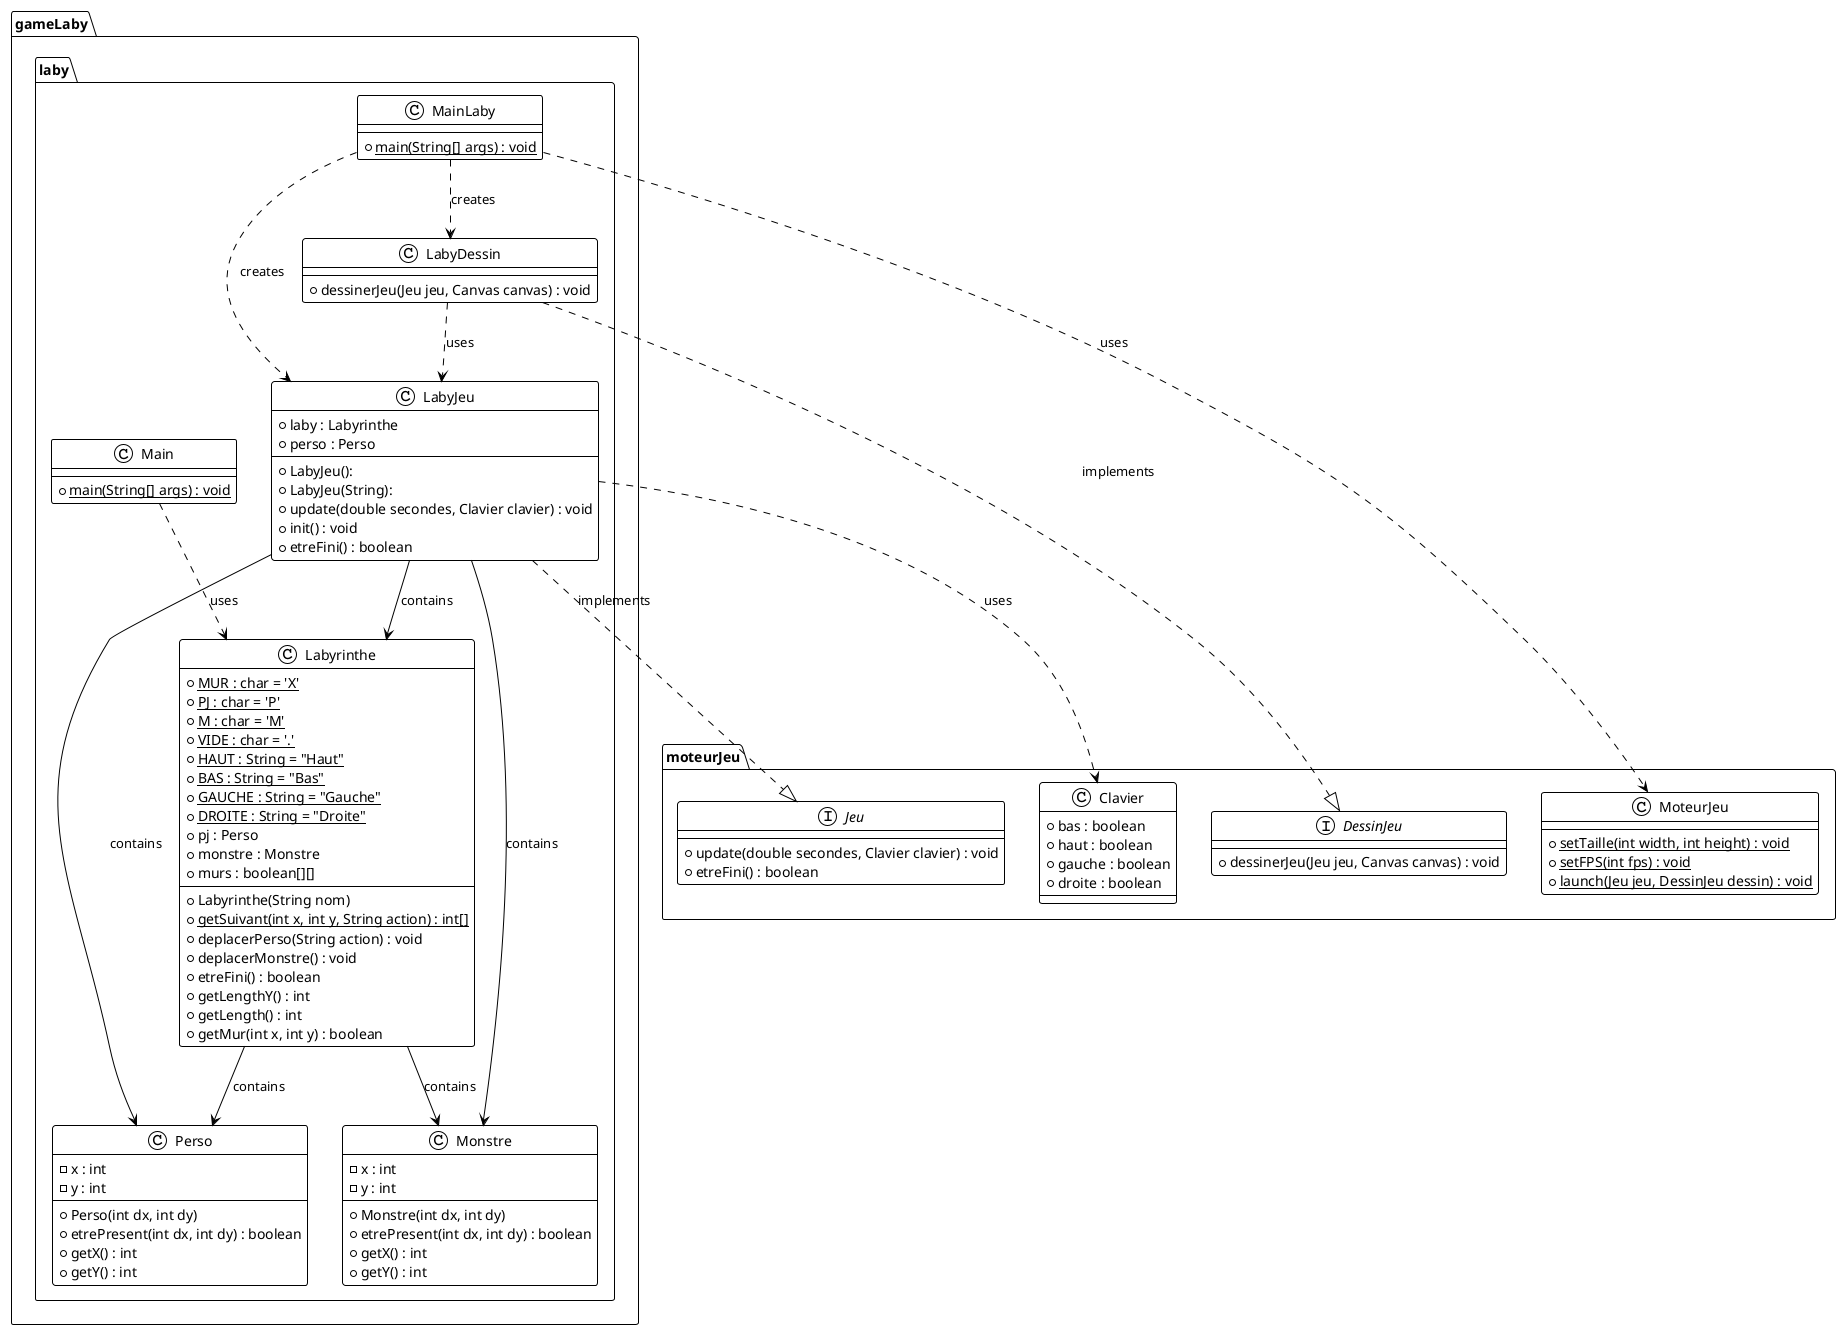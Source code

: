 @startuml
!theme plain

package "gameLaby.laby" {

    class Main {
        +{static} main(String[] args) : void
    }

    class MainLaby {
        +{static} main(String[] args) : void
    }

    class LabyJeu {
        +laby : Labyrinthe
        +perso : Perso
        +LabyJeu():
        +LabyJeu(String):
        +update(double secondes, Clavier clavier) : void
        +init() : void
        +etreFini() : boolean
    }

    class LabyDessin {
        +dessinerJeu(Jeu jeu, Canvas canvas) : void
    }

    class Labyrinthe {
        +{static} MUR : char = 'X'
        +{static} PJ : char = 'P'
        +{static} M : char = 'M'
        +{static} VIDE : char = '.'
        +{static} HAUT : String = "Haut"
        +{static} BAS : String = "Bas"
        +{static} GAUCHE : String = "Gauche"
        +{static} DROITE : String = "Droite"
        +pj : Perso
        +monstre : Monstre
        +murs : boolean[][]
        +Labyrinthe(String nom)
        +{static} getSuivant(int x, int y, String action) : int[]
        +deplacerPerso(String action) : void
        +deplacerMonstre() : void
        +etreFini() : boolean
        +getLengthY() : int
        +getLength() : int
        +getMur(int x, int y) : boolean
    }

    class Perso {
        -x : int
        -y : int
        +Perso(int dx, int dy)
        +etrePresent(int dx, int dy) : boolean
        +getX() : int
        +getY() : int
    }

    class Monstre {
            -x : int
            -y : int
            +Monstre(int dx, int dy)
            +etrePresent(int dx, int dy) : boolean
            +getX() : int
            +getY() : int
        }
}

package "moteurJeu" {
    interface Jeu {
        +update(double secondes, Clavier clavier) : void
        +etreFini() : boolean
    }

    interface DessinJeu {
        +dessinerJeu(Jeu jeu, Canvas canvas) : void
    }

    class Clavier {
        +bas : boolean
        +haut : boolean
        +gauche : boolean
        +droite : boolean
    }

    class MoteurJeu {
        +{static} setTaille(int width, int height) : void
        +{static} setFPS(int fps) : void
        +{static} launch(Jeu jeu, DessinJeu dessin) : void
    }
}

' Relations
LabyJeu ..|> Jeu : implements
LabyDessin ..|> DessinJeu : implements

LabyJeu --> Labyrinthe : contains
LabyJeu --> Perso : contains
LabyJeu --> Monstre : contains
Labyrinthe --> Perso : contains
Labyrinthe --> Monstre : contains

Main ..> Labyrinthe : uses
MainLaby ..> LabyJeu : creates
MainLaby ..> LabyDessin : creates
MainLaby ..> MoteurJeu : uses

LabyJeu ..> Clavier : uses
LabyDessin ..> LabyJeu : uses

@enduml